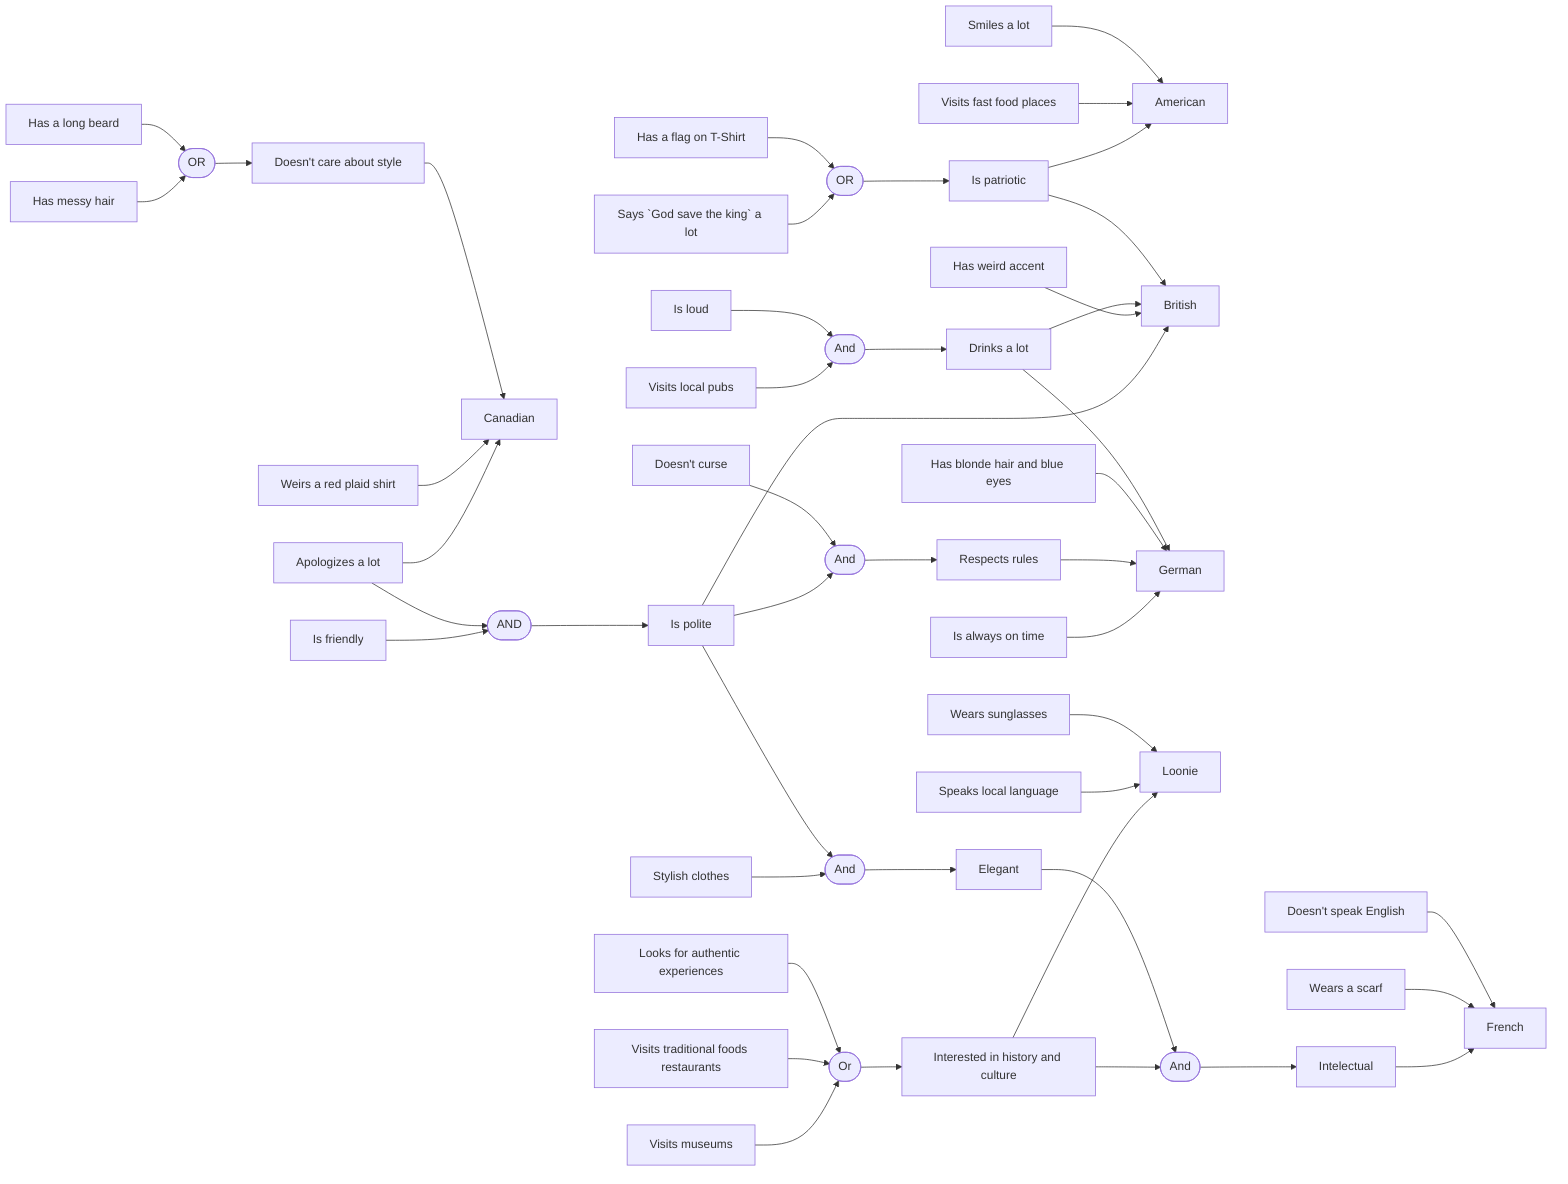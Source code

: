 graph LR;
    American[American];
    English[British];
    French[French];
    German[German];
    Canadian[Canadian];
    Loonie[Loonie];

    Friendly[Is friendly]-->AND_3([AND]);
    Sorry[Apologizes a lot]-->AND_3;
    Sorry-->Canadian
    
    Polite[Is polite]-->English;
    AND_3-->Polite;
    Stylish[Stylish clothes]-->AND_2;
    Polite-->AND_2([And]);
    Museums[Visits museums]-->Or([Or]);
    Traditional[Visits traditional foods restaurants]-->Or;
    Authentic[Looks for authentic experiences]-->Or;
    Or-->History[Interested in history and culture]-->AND_4-->Intelectual[Intelectual]-->French;
    Accent[Has weird accent]-->English

    Pubs[Visits local pubs]-->AND_5([And]);
    Loud[Is loud]-->AND_5-->Drinks[Drinks a lot]-->English

    Time[Is always on time]-->German;
    Polite-->AND_6([And]);
    Curse[Doesn't curse]-->AND_6-->Rules[Respects rules]-->German;

    God[Says `God save the king` a lot]-->OR([OR]);
    Flag[Has a flag on T-Shirt]-->OR-->Patriotic[Is patriotic]-->English
    AND_2-->Elegant[Elegant]-->AND_4([And]);
    Patriotic-->American
    FastFood[Visits fast food places]-->American;
    Smiles[Smiles a lot]-->American;

    Scarf[Wears a scarf]-->French;
    Blue[Has blonde hair and blue eyes]-->German;
    Drinks-->German;

    Clothes[Weirs a red plaid shirt]-->Canadian;
    Hair[Has messy hair]-->OR_4([OR])-->Style[Doesn't care about style]-->Canadian;
    Beard[Has a long beard]-->OR_4;

    Language[Doesn't speak English]-->French;

    History-->Loonie;
    LocalLanguage[Speaks local language]-->Loonie;
    Sunglasses[Wears sunglasses]-->Loonie;